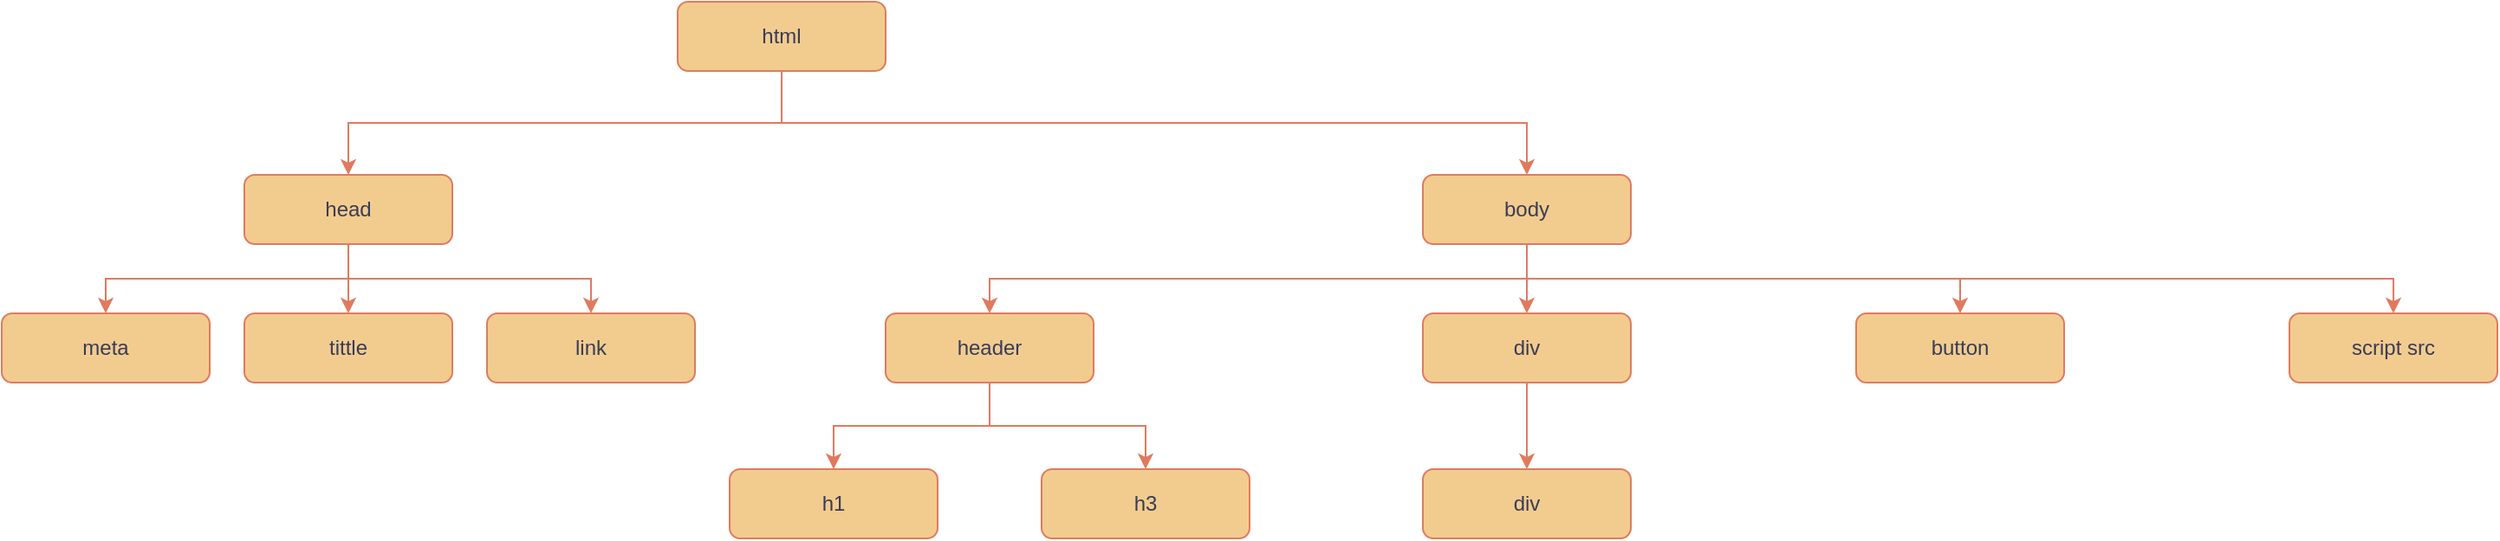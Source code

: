 <mxfile version="24.7.7">
  <diagram name="Página-1" id="e2j7Vbg9H-i34eto6L7w">
    <mxGraphModel dx="1525" dy="889" grid="1" gridSize="10" guides="1" tooltips="1" connect="1" arrows="1" fold="1" page="1" pageScale="1" pageWidth="827" pageHeight="1169" math="0" shadow="0">
      <root>
        <mxCell id="0" />
        <mxCell id="1" parent="0" />
        <mxCell id="aTtCg0qON2xrBZ-jWl8L-5" style="edgeStyle=orthogonalEdgeStyle;rounded=0;orthogonalLoop=1;jettySize=auto;html=1;exitX=0.5;exitY=1;exitDx=0;exitDy=0;strokeColor=#E07A5F;fontColor=#393C56;fillColor=#F2CC8F;" edge="1" parent="1" source="aTtCg0qON2xrBZ-jWl8L-1" target="aTtCg0qON2xrBZ-jWl8L-3">
          <mxGeometry relative="1" as="geometry" />
        </mxCell>
        <mxCell id="aTtCg0qON2xrBZ-jWl8L-6" style="edgeStyle=orthogonalEdgeStyle;rounded=0;orthogonalLoop=1;jettySize=auto;html=1;exitX=0.5;exitY=1;exitDx=0;exitDy=0;entryX=0.5;entryY=0;entryDx=0;entryDy=0;strokeColor=#E07A5F;fontColor=#393C56;fillColor=#F2CC8F;" edge="1" parent="1" source="aTtCg0qON2xrBZ-jWl8L-1" target="aTtCg0qON2xrBZ-jWl8L-4">
          <mxGeometry relative="1" as="geometry" />
        </mxCell>
        <mxCell id="aTtCg0qON2xrBZ-jWl8L-1" value="html" style="rounded=1;whiteSpace=wrap;html=1;strokeColor=#E07A5F;fontColor=#393C56;fillColor=#F2CC8F;" vertex="1" parent="1">
          <mxGeometry x="480" y="230" width="120" height="40" as="geometry" />
        </mxCell>
        <mxCell id="aTtCg0qON2xrBZ-jWl8L-10" style="edgeStyle=orthogonalEdgeStyle;rounded=0;orthogonalLoop=1;jettySize=auto;html=1;exitX=0.5;exitY=1;exitDx=0;exitDy=0;entryX=0.5;entryY=0;entryDx=0;entryDy=0;strokeColor=#E07A5F;fontColor=#393C56;fillColor=#F2CC8F;" edge="1" parent="1" source="aTtCg0qON2xrBZ-jWl8L-3" target="aTtCg0qON2xrBZ-jWl8L-7">
          <mxGeometry relative="1" as="geometry" />
        </mxCell>
        <mxCell id="aTtCg0qON2xrBZ-jWl8L-11" style="edgeStyle=orthogonalEdgeStyle;rounded=0;orthogonalLoop=1;jettySize=auto;html=1;exitX=0.5;exitY=1;exitDx=0;exitDy=0;entryX=0.5;entryY=0;entryDx=0;entryDy=0;strokeColor=#E07A5F;fontColor=#393C56;fillColor=#F2CC8F;" edge="1" parent="1" source="aTtCg0qON2xrBZ-jWl8L-3" target="aTtCg0qON2xrBZ-jWl8L-8">
          <mxGeometry relative="1" as="geometry" />
        </mxCell>
        <mxCell id="aTtCg0qON2xrBZ-jWl8L-12" style="edgeStyle=orthogonalEdgeStyle;rounded=0;orthogonalLoop=1;jettySize=auto;html=1;exitX=0.5;exitY=1;exitDx=0;exitDy=0;entryX=0.5;entryY=0;entryDx=0;entryDy=0;strokeColor=#E07A5F;fontColor=#393C56;fillColor=#F2CC8F;" edge="1" parent="1" source="aTtCg0qON2xrBZ-jWl8L-3" target="aTtCg0qON2xrBZ-jWl8L-9">
          <mxGeometry relative="1" as="geometry" />
        </mxCell>
        <mxCell id="aTtCg0qON2xrBZ-jWl8L-3" value="head" style="rounded=1;whiteSpace=wrap;html=1;strokeColor=#E07A5F;fontColor=#393C56;fillColor=#F2CC8F;" vertex="1" parent="1">
          <mxGeometry x="230" y="330" width="120" height="40" as="geometry" />
        </mxCell>
        <mxCell id="aTtCg0qON2xrBZ-jWl8L-16" style="edgeStyle=orthogonalEdgeStyle;rounded=0;orthogonalLoop=1;jettySize=auto;html=1;exitX=0.5;exitY=1;exitDx=0;exitDy=0;strokeColor=#E07A5F;fontColor=#393C56;fillColor=#F2CC8F;" edge="1" parent="1" source="aTtCg0qON2xrBZ-jWl8L-4" target="aTtCg0qON2xrBZ-jWl8L-13">
          <mxGeometry relative="1" as="geometry" />
        </mxCell>
        <mxCell id="aTtCg0qON2xrBZ-jWl8L-17" style="edgeStyle=orthogonalEdgeStyle;rounded=0;orthogonalLoop=1;jettySize=auto;html=1;exitX=0.5;exitY=1;exitDx=0;exitDy=0;entryX=0.5;entryY=0;entryDx=0;entryDy=0;strokeColor=#E07A5F;fontColor=#393C56;fillColor=#F2CC8F;" edge="1" parent="1" source="aTtCg0qON2xrBZ-jWl8L-4" target="aTtCg0qON2xrBZ-jWl8L-14">
          <mxGeometry relative="1" as="geometry" />
        </mxCell>
        <mxCell id="aTtCg0qON2xrBZ-jWl8L-18" style="edgeStyle=orthogonalEdgeStyle;rounded=0;orthogonalLoop=1;jettySize=auto;html=1;exitX=0.5;exitY=1;exitDx=0;exitDy=0;entryX=0.5;entryY=0;entryDx=0;entryDy=0;strokeColor=#E07A5F;fontColor=#393C56;fillColor=#F2CC8F;" edge="1" parent="1" source="aTtCg0qON2xrBZ-jWl8L-4" target="aTtCg0qON2xrBZ-jWl8L-15">
          <mxGeometry relative="1" as="geometry" />
        </mxCell>
        <mxCell id="aTtCg0qON2xrBZ-jWl8L-27" style="edgeStyle=orthogonalEdgeStyle;rounded=0;orthogonalLoop=1;jettySize=auto;html=1;exitX=0.5;exitY=1;exitDx=0;exitDy=0;entryX=0.5;entryY=0;entryDx=0;entryDy=0;strokeColor=#E07A5F;fontColor=#393C56;fillColor=#F2CC8F;" edge="1" parent="1" source="aTtCg0qON2xrBZ-jWl8L-4" target="aTtCg0qON2xrBZ-jWl8L-26">
          <mxGeometry relative="1" as="geometry" />
        </mxCell>
        <mxCell id="aTtCg0qON2xrBZ-jWl8L-4" value="body" style="rounded=1;whiteSpace=wrap;html=1;strokeColor=#E07A5F;fontColor=#393C56;fillColor=#F2CC8F;" vertex="1" parent="1">
          <mxGeometry x="910" y="330" width="120" height="40" as="geometry" />
        </mxCell>
        <mxCell id="aTtCg0qON2xrBZ-jWl8L-7" value="meta" style="rounded=1;whiteSpace=wrap;html=1;strokeColor=#E07A5F;fontColor=#393C56;fillColor=#F2CC8F;" vertex="1" parent="1">
          <mxGeometry x="90" y="410" width="120" height="40" as="geometry" />
        </mxCell>
        <mxCell id="aTtCg0qON2xrBZ-jWl8L-8" value="tittle" style="rounded=1;whiteSpace=wrap;html=1;strokeColor=#E07A5F;fontColor=#393C56;fillColor=#F2CC8F;" vertex="1" parent="1">
          <mxGeometry x="230" y="410" width="120" height="40" as="geometry" />
        </mxCell>
        <mxCell id="aTtCg0qON2xrBZ-jWl8L-9" value="link" style="rounded=1;whiteSpace=wrap;html=1;strokeColor=#E07A5F;fontColor=#393C56;fillColor=#F2CC8F;" vertex="1" parent="1">
          <mxGeometry x="370" y="410" width="120" height="40" as="geometry" />
        </mxCell>
        <mxCell id="aTtCg0qON2xrBZ-jWl8L-22" style="edgeStyle=orthogonalEdgeStyle;rounded=0;orthogonalLoop=1;jettySize=auto;html=1;exitX=0.5;exitY=1;exitDx=0;exitDy=0;entryX=0.5;entryY=0;entryDx=0;entryDy=0;strokeColor=#E07A5F;fontColor=#393C56;fillColor=#F2CC8F;" edge="1" parent="1" source="aTtCg0qON2xrBZ-jWl8L-13" target="aTtCg0qON2xrBZ-jWl8L-20">
          <mxGeometry relative="1" as="geometry" />
        </mxCell>
        <mxCell id="aTtCg0qON2xrBZ-jWl8L-23" style="edgeStyle=orthogonalEdgeStyle;rounded=0;orthogonalLoop=1;jettySize=auto;html=1;exitX=0.5;exitY=1;exitDx=0;exitDy=0;entryX=0.5;entryY=0;entryDx=0;entryDy=0;strokeColor=#E07A5F;fontColor=#393C56;fillColor=#F2CC8F;" edge="1" parent="1" source="aTtCg0qON2xrBZ-jWl8L-13" target="aTtCg0qON2xrBZ-jWl8L-21">
          <mxGeometry relative="1" as="geometry" />
        </mxCell>
        <mxCell id="aTtCg0qON2xrBZ-jWl8L-13" value="header" style="rounded=1;whiteSpace=wrap;html=1;strokeColor=#E07A5F;fontColor=#393C56;fillColor=#F2CC8F;" vertex="1" parent="1">
          <mxGeometry x="600" y="410" width="120" height="40" as="geometry" />
        </mxCell>
        <mxCell id="aTtCg0qON2xrBZ-jWl8L-25" style="edgeStyle=orthogonalEdgeStyle;rounded=0;orthogonalLoop=1;jettySize=auto;html=1;exitX=0.5;exitY=1;exitDx=0;exitDy=0;entryX=0.5;entryY=0;entryDx=0;entryDy=0;strokeColor=#E07A5F;fontColor=#393C56;fillColor=#F2CC8F;" edge="1" parent="1" source="aTtCg0qON2xrBZ-jWl8L-14" target="aTtCg0qON2xrBZ-jWl8L-24">
          <mxGeometry relative="1" as="geometry" />
        </mxCell>
        <mxCell id="aTtCg0qON2xrBZ-jWl8L-14" value="div" style="rounded=1;whiteSpace=wrap;html=1;strokeColor=#E07A5F;fontColor=#393C56;fillColor=#F2CC8F;" vertex="1" parent="1">
          <mxGeometry x="910" y="410" width="120" height="40" as="geometry" />
        </mxCell>
        <mxCell id="aTtCg0qON2xrBZ-jWl8L-15" value="button" style="rounded=1;whiteSpace=wrap;html=1;strokeColor=#E07A5F;fontColor=#393C56;fillColor=#F2CC8F;" vertex="1" parent="1">
          <mxGeometry x="1160" y="410" width="120" height="40" as="geometry" />
        </mxCell>
        <mxCell id="aTtCg0qON2xrBZ-jWl8L-20" value="h1" style="rounded=1;whiteSpace=wrap;html=1;strokeColor=#E07A5F;fontColor=#393C56;fillColor=#F2CC8F;" vertex="1" parent="1">
          <mxGeometry x="510" y="500" width="120" height="40" as="geometry" />
        </mxCell>
        <mxCell id="aTtCg0qON2xrBZ-jWl8L-21" value="h3" style="rounded=1;whiteSpace=wrap;html=1;strokeColor=#E07A5F;fontColor=#393C56;fillColor=#F2CC8F;" vertex="1" parent="1">
          <mxGeometry x="690" y="500" width="120" height="40" as="geometry" />
        </mxCell>
        <mxCell id="aTtCg0qON2xrBZ-jWl8L-24" value="div" style="rounded=1;whiteSpace=wrap;html=1;strokeColor=#E07A5F;fontColor=#393C56;fillColor=#F2CC8F;" vertex="1" parent="1">
          <mxGeometry x="910" y="500" width="120" height="40" as="geometry" />
        </mxCell>
        <mxCell id="aTtCg0qON2xrBZ-jWl8L-26" value="script src" style="rounded=1;whiteSpace=wrap;html=1;strokeColor=#E07A5F;fontColor=#393C56;fillColor=#F2CC8F;" vertex="1" parent="1">
          <mxGeometry x="1410" y="410" width="120" height="40" as="geometry" />
        </mxCell>
      </root>
    </mxGraphModel>
  </diagram>
</mxfile>

